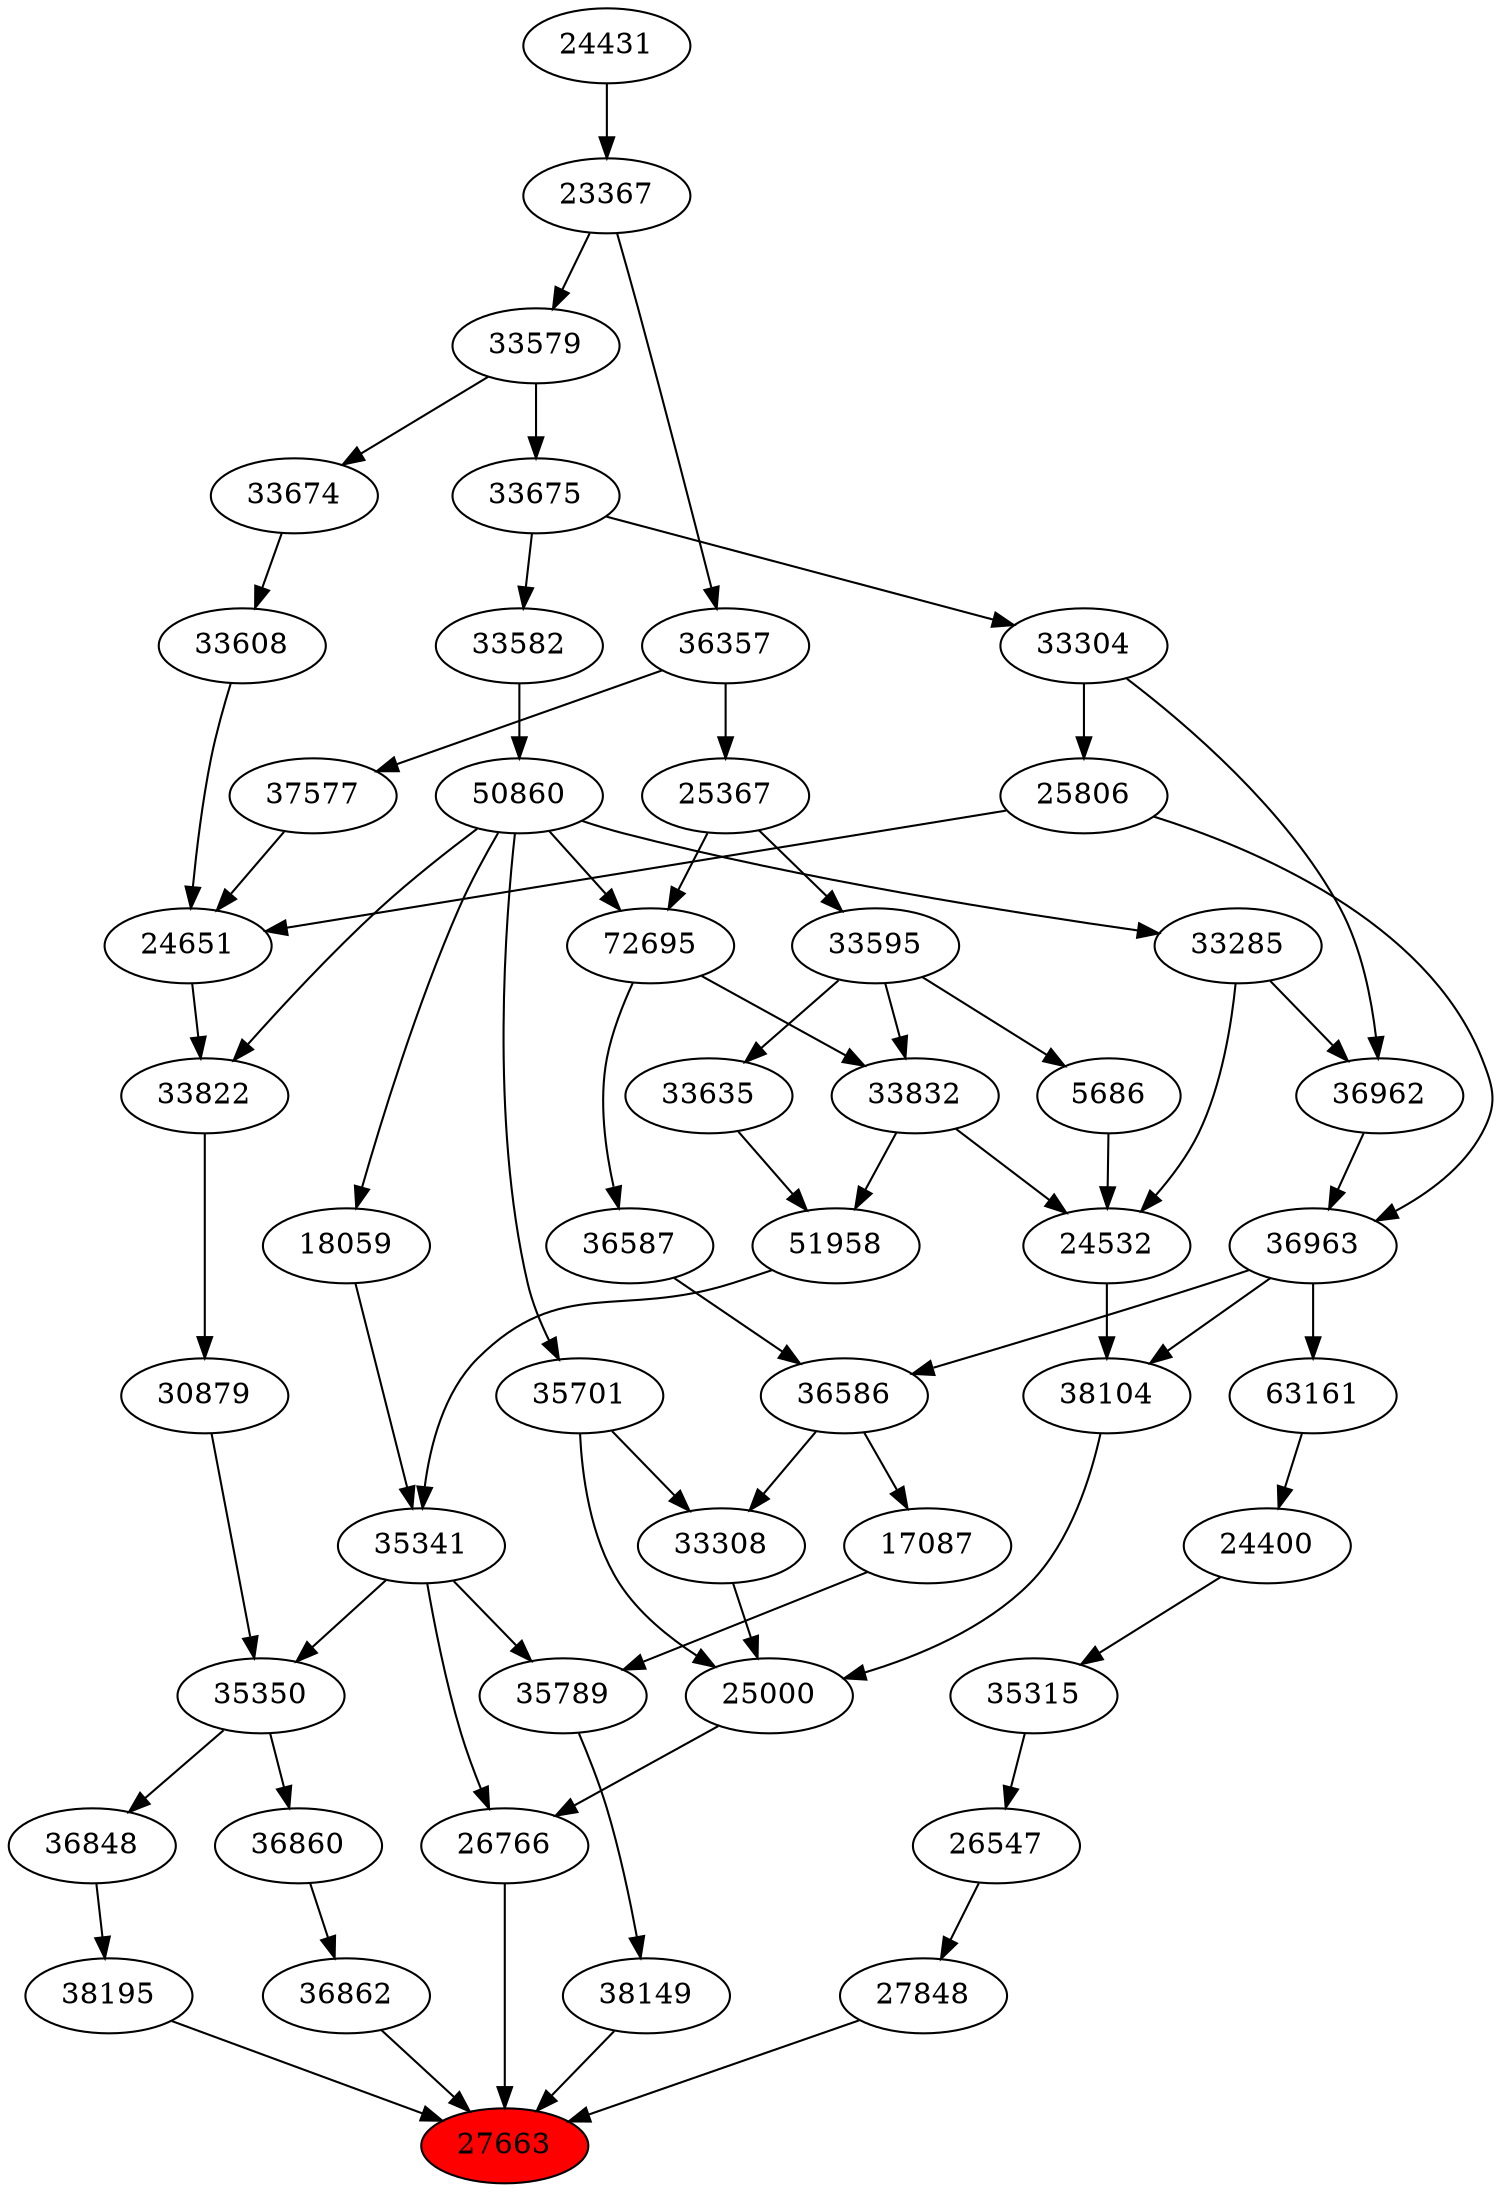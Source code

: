 strict digraph{ 
27663 [label="27663" fillcolor=red style=filled]
27848 -> 27663
38149 -> 27663
36862 -> 27663
38195 -> 27663
26766 -> 27663
27848 [label="27848"]
26547 -> 27848
38149 [label="38149"]
35789 -> 38149
36862 [label="36862"]
36860 -> 36862
38195 [label="38195"]
36848 -> 38195
26766 [label="26766"]
25000 -> 26766
35341 -> 26766
26547 [label="26547"]
35315 -> 26547
35789 [label="35789"]
17087 -> 35789
35341 -> 35789
36860 [label="36860"]
35350 -> 36860
36848 [label="36848"]
35350 -> 36848
25000 [label="25000"]
33308 -> 25000
38104 -> 25000
35701 -> 25000
35341 [label="35341"]
51958 -> 35341
18059 -> 35341
35315 [label="35315"]
24400 -> 35315
17087 [label="17087"]
36586 -> 17087
35350 [label="35350"]
30879 -> 35350
35341 -> 35350
33308 [label="33308"]
36586 -> 33308
35701 -> 33308
38104 [label="38104"]
24532 -> 38104
36963 -> 38104
35701 [label="35701"]
50860 -> 35701
51958 [label="51958"]
33832 -> 51958
33635 -> 51958
18059 [label="18059"]
50860 -> 18059
24400 [label="24400"]
63161 -> 24400
36586 [label="36586"]
36587 -> 36586
36963 -> 36586
30879 [label="30879"]
33822 -> 30879
24532 [label="24532"]
33285 -> 24532
5686 -> 24532
33832 -> 24532
36963 [label="36963"]
36962 -> 36963
25806 -> 36963
50860 [label="50860"]
33582 -> 50860
33832 [label="33832"]
72695 -> 33832
33595 -> 33832
33635 [label="33635"]
33595 -> 33635
63161 [label="63161"]
36963 -> 63161
36587 [label="36587"]
72695 -> 36587
33822 [label="33822"]
24651 -> 33822
50860 -> 33822
33285 [label="33285"]
50860 -> 33285
5686 [label="5686"]
33595 -> 5686
36962 [label="36962"]
33285 -> 36962
33304 -> 36962
25806 [label="25806"]
33304 -> 25806
33582 [label="33582"]
33675 -> 33582
72695 [label="72695"]
50860 -> 72695
25367 -> 72695
33595 [label="33595"]
25367 -> 33595
24651 [label="24651"]
25806 -> 24651
33608 -> 24651
37577 -> 24651
33304 [label="33304"]
33675 -> 33304
33675 [label="33675"]
33579 -> 33675
25367 [label="25367"]
36357 -> 25367
33608 [label="33608"]
33674 -> 33608
37577 [label="37577"]
36357 -> 37577
33579 [label="33579"]
23367 -> 33579
36357 [label="36357"]
23367 -> 36357
33674 [label="33674"]
33579 -> 33674
23367 [label="23367"]
24431 -> 23367
24431 [label="24431"]
}